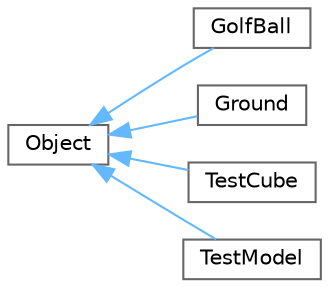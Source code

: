 digraph "クラス階層図"
{
 // LATEX_PDF_SIZE
  bgcolor="transparent";
  edge [fontname=Helvetica,fontsize=10,labelfontname=Helvetica,labelfontsize=10];
  node [fontname=Helvetica,fontsize=10,shape=box,height=0.2,width=0.4];
  rankdir="LR";
  Node0 [id="Node000000",label="Object",height=0.2,width=0.4,color="grey40", fillcolor="white", style="filled",URL="$class_object.html",tooltip=" "];
  Node0 -> Node1 [id="edge2_Node000000_Node000001",dir="back",color="steelblue1",style="solid",tooltip=" "];
  Node1 [id="Node000001",label="GolfBall",height=0.2,width=0.4,color="grey40", fillcolor="white", style="filled",URL="$class_golf_ball.html",tooltip=" "];
  Node0 -> Node2 [id="edge3_Node000000_Node000002",dir="back",color="steelblue1",style="solid",tooltip=" "];
  Node2 [id="Node000002",label="Ground",height=0.2,width=0.4,color="grey40", fillcolor="white", style="filled",URL="$class_ground.html",tooltip=" "];
  Node0 -> Node3 [id="edge4_Node000000_Node000003",dir="back",color="steelblue1",style="solid",tooltip=" "];
  Node3 [id="Node000003",label="TestCube",height=0.2,width=0.4,color="grey40", fillcolor="white", style="filled",URL="$class_test_cube.html",tooltip=" "];
  Node0 -> Node4 [id="edge5_Node000000_Node000004",dir="back",color="steelblue1",style="solid",tooltip=" "];
  Node4 [id="Node000004",label="TestModel",height=0.2,width=0.4,color="grey40", fillcolor="white", style="filled",URL="$class_test_model.html",tooltip=" "];
}
